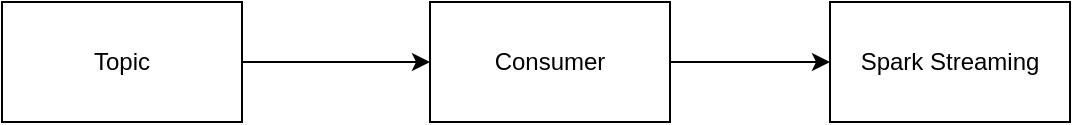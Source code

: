 <mxfile version="13.0.5" type="github">
  <diagram id="A-lRvXMCUyouXJSLUCNt" name="Page-1">
    <mxGraphModel dx="1038" dy="556" grid="1" gridSize="10" guides="1" tooltips="1" connect="1" arrows="1" fold="1" page="1" pageScale="1" pageWidth="827" pageHeight="1169" math="0" shadow="0">
      <root>
        <mxCell id="0" />
        <mxCell id="1" parent="0" />
        <mxCell id="0ghuIrE4dX-iRaHXYtQV-6" value="" style="edgeStyle=orthogonalEdgeStyle;rounded=0;orthogonalLoop=1;jettySize=auto;html=1;" edge="1" parent="1" source="0ghuIrE4dX-iRaHXYtQV-2" target="0ghuIrE4dX-iRaHXYtQV-5">
          <mxGeometry relative="1" as="geometry" />
        </mxCell>
        <mxCell id="0ghuIrE4dX-iRaHXYtQV-2" value="Consumer" style="rounded=0;whiteSpace=wrap;html=1;" vertex="1" parent="1">
          <mxGeometry x="294" y="230" width="120" height="60" as="geometry" />
        </mxCell>
        <mxCell id="0ghuIrE4dX-iRaHXYtQV-5" value="Spark Streaming" style="rounded=0;whiteSpace=wrap;html=1;" vertex="1" parent="1">
          <mxGeometry x="494" y="230" width="120" height="60" as="geometry" />
        </mxCell>
        <mxCell id="0ghuIrE4dX-iRaHXYtQV-4" style="edgeStyle=orthogonalEdgeStyle;rounded=0;orthogonalLoop=1;jettySize=auto;html=1;entryX=0;entryY=0.5;entryDx=0;entryDy=0;" edge="1" parent="1" source="0ghuIrE4dX-iRaHXYtQV-3" target="0ghuIrE4dX-iRaHXYtQV-2">
          <mxGeometry relative="1" as="geometry" />
        </mxCell>
        <mxCell id="0ghuIrE4dX-iRaHXYtQV-3" value="Topic" style="rounded=0;whiteSpace=wrap;html=1;" vertex="1" parent="1">
          <mxGeometry x="80" y="230" width="120" height="60" as="geometry" />
        </mxCell>
      </root>
    </mxGraphModel>
  </diagram>
</mxfile>
